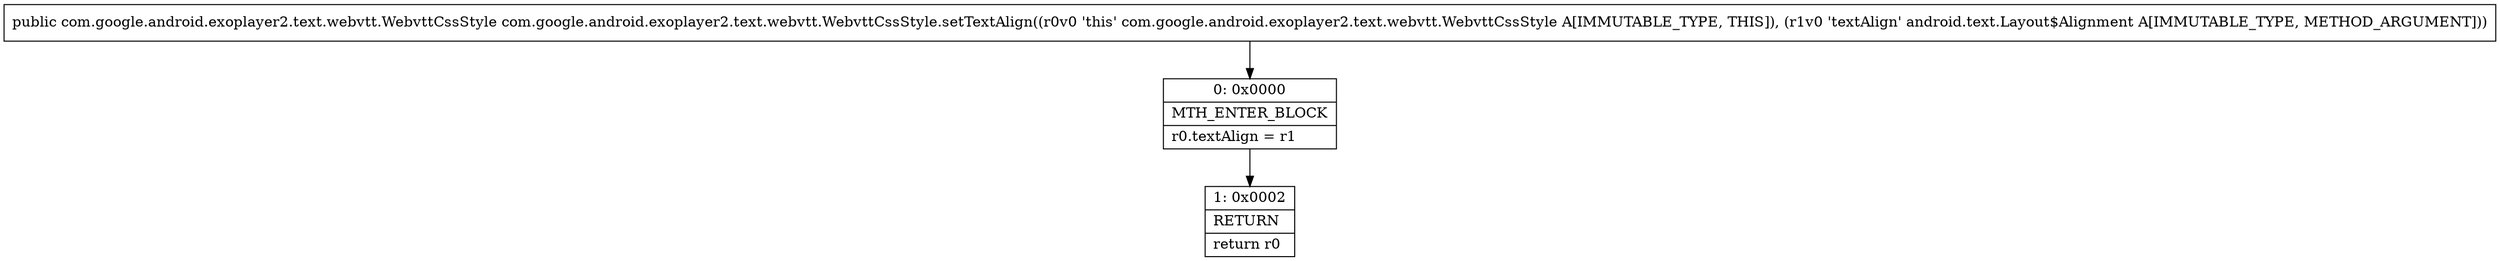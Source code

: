 digraph "CFG forcom.google.android.exoplayer2.text.webvtt.WebvttCssStyle.setTextAlign(Landroid\/text\/Layout$Alignment;)Lcom\/google\/android\/exoplayer2\/text\/webvtt\/WebvttCssStyle;" {
Node_0 [shape=record,label="{0\:\ 0x0000|MTH_ENTER_BLOCK\l|r0.textAlign = r1\l}"];
Node_1 [shape=record,label="{1\:\ 0x0002|RETURN\l|return r0\l}"];
MethodNode[shape=record,label="{public com.google.android.exoplayer2.text.webvtt.WebvttCssStyle com.google.android.exoplayer2.text.webvtt.WebvttCssStyle.setTextAlign((r0v0 'this' com.google.android.exoplayer2.text.webvtt.WebvttCssStyle A[IMMUTABLE_TYPE, THIS]), (r1v0 'textAlign' android.text.Layout$Alignment A[IMMUTABLE_TYPE, METHOD_ARGUMENT])) }"];
MethodNode -> Node_0;
Node_0 -> Node_1;
}

